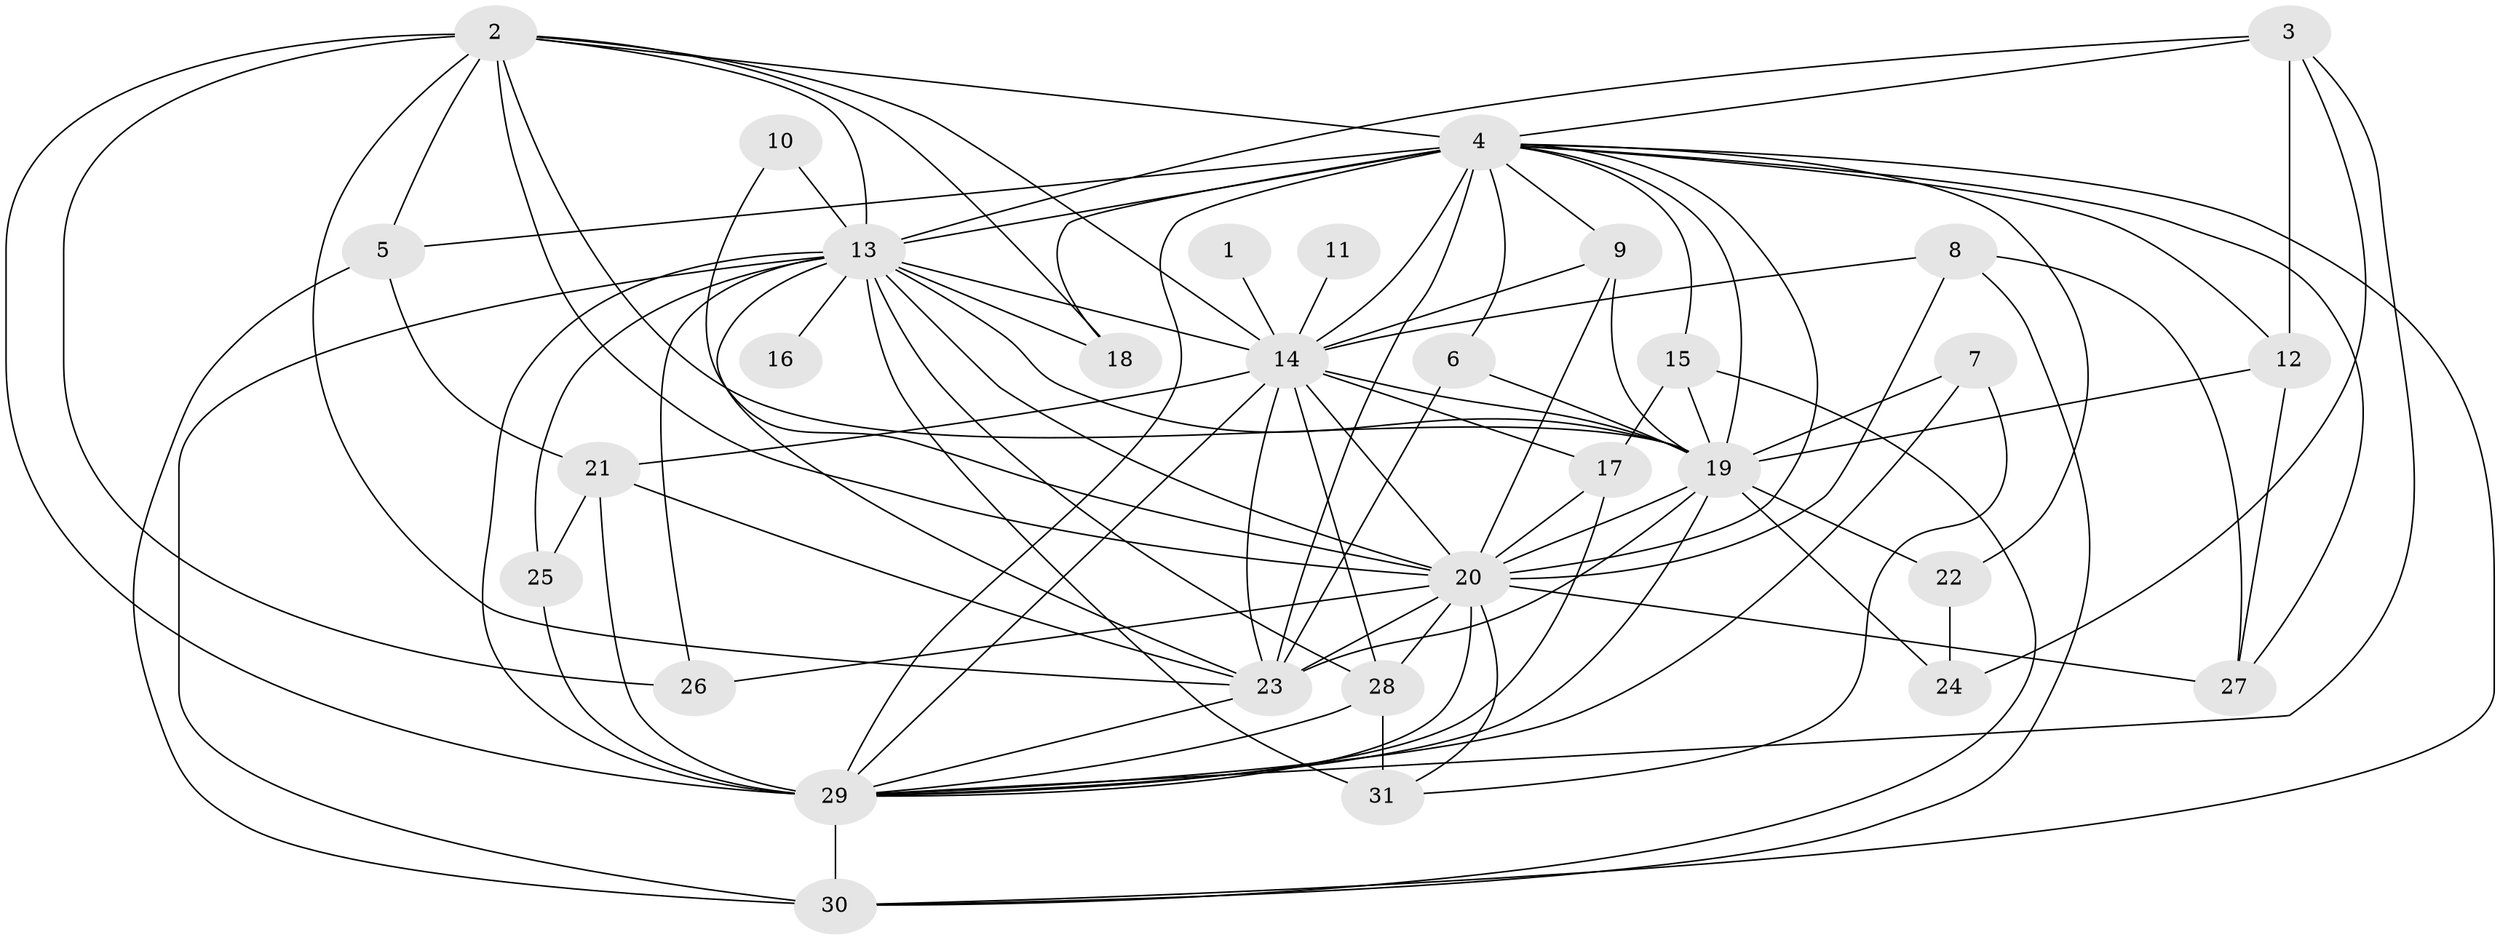 // original degree distribution, {21: 0.025974025974025976, 17: 0.012987012987012988, 18: 0.012987012987012988, 13: 0.025974025974025976, 27: 0.012987012987012988, 15: 0.012987012987012988, 19: 0.012987012987012988, 16: 0.012987012987012988, 5: 0.025974025974025976, 2: 0.5324675324675324, 3: 0.18181818181818182, 4: 0.1038961038961039, 6: 0.025974025974025976}
// Generated by graph-tools (version 1.1) at 2025/36/03/04/25 23:36:17]
// undirected, 31 vertices, 94 edges
graph export_dot {
  node [color=gray90,style=filled];
  1;
  2;
  3;
  4;
  5;
  6;
  7;
  8;
  9;
  10;
  11;
  12;
  13;
  14;
  15;
  16;
  17;
  18;
  19;
  20;
  21;
  22;
  23;
  24;
  25;
  26;
  27;
  28;
  29;
  30;
  31;
  1 -- 14 [weight=1.0];
  2 -- 4 [weight=3.0];
  2 -- 5 [weight=2.0];
  2 -- 13 [weight=2.0];
  2 -- 14 [weight=1.0];
  2 -- 18 [weight=1.0];
  2 -- 19 [weight=1.0];
  2 -- 20 [weight=3.0];
  2 -- 23 [weight=1.0];
  2 -- 26 [weight=1.0];
  2 -- 29 [weight=1.0];
  3 -- 4 [weight=1.0];
  3 -- 12 [weight=1.0];
  3 -- 13 [weight=1.0];
  3 -- 24 [weight=1.0];
  3 -- 29 [weight=1.0];
  4 -- 5 [weight=2.0];
  4 -- 6 [weight=1.0];
  4 -- 9 [weight=1.0];
  4 -- 12 [weight=1.0];
  4 -- 13 [weight=2.0];
  4 -- 14 [weight=3.0];
  4 -- 15 [weight=1.0];
  4 -- 18 [weight=1.0];
  4 -- 19 [weight=3.0];
  4 -- 20 [weight=4.0];
  4 -- 22 [weight=1.0];
  4 -- 23 [weight=2.0];
  4 -- 27 [weight=1.0];
  4 -- 29 [weight=4.0];
  4 -- 30 [weight=1.0];
  5 -- 21 [weight=1.0];
  5 -- 30 [weight=1.0];
  6 -- 19 [weight=1.0];
  6 -- 23 [weight=1.0];
  7 -- 19 [weight=1.0];
  7 -- 29 [weight=1.0];
  7 -- 31 [weight=1.0];
  8 -- 14 [weight=1.0];
  8 -- 20 [weight=1.0];
  8 -- 27 [weight=1.0];
  8 -- 30 [weight=1.0];
  9 -- 14 [weight=1.0];
  9 -- 19 [weight=1.0];
  9 -- 20 [weight=1.0];
  10 -- 13 [weight=2.0];
  10 -- 20 [weight=1.0];
  11 -- 14 [weight=1.0];
  12 -- 19 [weight=1.0];
  12 -- 27 [weight=1.0];
  13 -- 14 [weight=1.0];
  13 -- 16 [weight=1.0];
  13 -- 18 [weight=2.0];
  13 -- 19 [weight=1.0];
  13 -- 20 [weight=3.0];
  13 -- 23 [weight=1.0];
  13 -- 25 [weight=1.0];
  13 -- 26 [weight=1.0];
  13 -- 28 [weight=1.0];
  13 -- 29 [weight=3.0];
  13 -- 30 [weight=2.0];
  13 -- 31 [weight=2.0];
  14 -- 17 [weight=1.0];
  14 -- 19 [weight=1.0];
  14 -- 20 [weight=2.0];
  14 -- 21 [weight=1.0];
  14 -- 23 [weight=1.0];
  14 -- 28 [weight=1.0];
  14 -- 29 [weight=1.0];
  15 -- 17 [weight=1.0];
  15 -- 19 [weight=1.0];
  15 -- 30 [weight=1.0];
  17 -- 20 [weight=1.0];
  17 -- 29 [weight=1.0];
  19 -- 20 [weight=3.0];
  19 -- 22 [weight=1.0];
  19 -- 23 [weight=1.0];
  19 -- 24 [weight=1.0];
  19 -- 29 [weight=1.0];
  20 -- 23 [weight=2.0];
  20 -- 26 [weight=1.0];
  20 -- 27 [weight=1.0];
  20 -- 28 [weight=1.0];
  20 -- 29 [weight=4.0];
  20 -- 31 [weight=1.0];
  21 -- 23 [weight=1.0];
  21 -- 25 [weight=1.0];
  21 -- 29 [weight=1.0];
  22 -- 24 [weight=1.0];
  23 -- 29 [weight=1.0];
  25 -- 29 [weight=1.0];
  28 -- 29 [weight=1.0];
  28 -- 31 [weight=1.0];
  29 -- 30 [weight=1.0];
}
